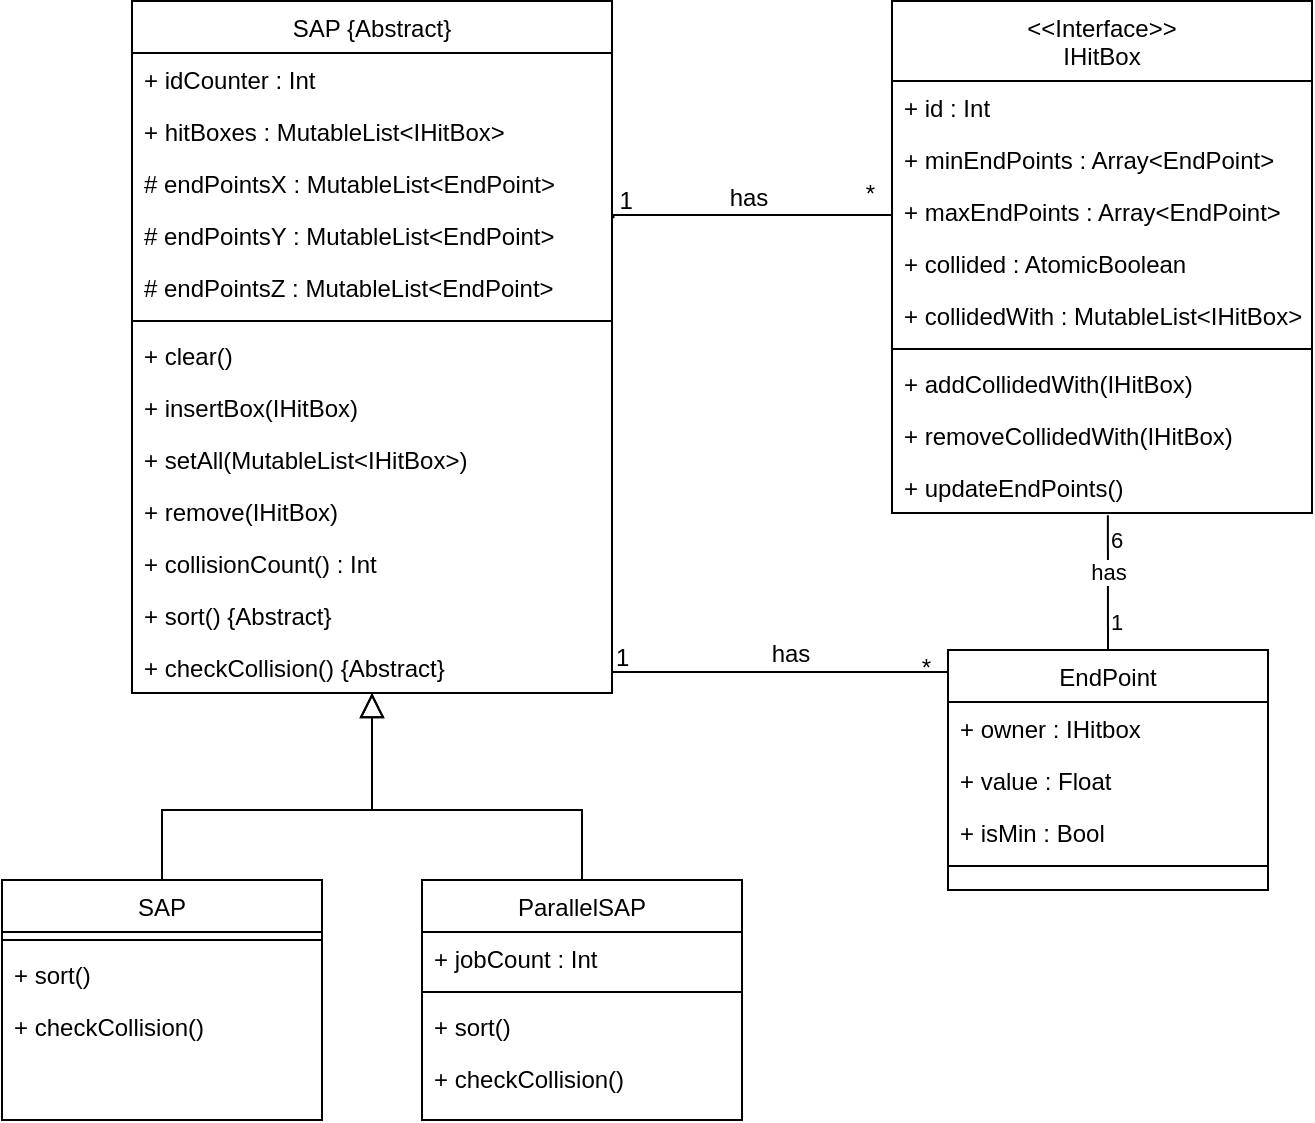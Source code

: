 <mxfile version="19.0.0" type="device"><diagram id="C5RBs43oDa-KdzZeNtuy" name="Page-1"><mxGraphModel dx="778" dy="644" grid="1" gridSize="10" guides="1" tooltips="1" connect="1" arrows="1" fold="1" page="1" pageScale="1" pageWidth="827" pageHeight="1169" math="0" shadow="0"><root><mxCell id="WIyWlLk6GJQsqaUBKTNV-0"/><mxCell id="WIyWlLk6GJQsqaUBKTNV-1" parent="WIyWlLk6GJQsqaUBKTNV-0"/><mxCell id="zkfFHV4jXpPFQw0GAbJ--0" value="SAP {Abstract}" style="swimlane;fontStyle=0;align=center;verticalAlign=top;childLayout=stackLayout;horizontal=1;startSize=26;horizontalStack=0;resizeParent=1;resizeLast=0;collapsible=1;marginBottom=0;rounded=0;shadow=0;strokeWidth=1;fillColor=none;" parent="WIyWlLk6GJQsqaUBKTNV-1" vertex="1"><mxGeometry x="151" y="85.5" width="240" height="346" as="geometry"><mxRectangle x="230" y="140" width="160" height="26" as="alternateBounds"/></mxGeometry></mxCell><mxCell id="AX1-jLaAOZf6ZSq2BF3v-8" value="+ idCounter : Int" style="text;strokeColor=none;fillColor=none;align=left;verticalAlign=top;spacingLeft=4;spacingRight=4;overflow=hidden;rotatable=0;points=[[0,0.5],[1,0.5]];portConstraint=eastwest;" parent="zkfFHV4jXpPFQw0GAbJ--0" vertex="1"><mxGeometry y="26" width="240" height="26" as="geometry"/></mxCell><mxCell id="AX1-jLaAOZf6ZSq2BF3v-9" value="+ hitBoxes : MutableList&lt;IHitBox&gt;" style="text;strokeColor=none;fillColor=none;align=left;verticalAlign=top;spacingLeft=4;spacingRight=4;overflow=hidden;rotatable=0;points=[[0,0.5],[1,0.5]];portConstraint=eastwest;" parent="zkfFHV4jXpPFQw0GAbJ--0" vertex="1"><mxGeometry y="52" width="240" height="26" as="geometry"/></mxCell><mxCell id="AX1-jLaAOZf6ZSq2BF3v-10" value="# endPointsX : MutableList&lt;EndPoint&gt;" style="text;strokeColor=none;fillColor=none;align=left;verticalAlign=top;spacingLeft=4;spacingRight=4;overflow=hidden;rotatable=0;points=[[0,0.5],[1,0.5]];portConstraint=eastwest;" parent="zkfFHV4jXpPFQw0GAbJ--0" vertex="1"><mxGeometry y="78" width="240" height="26" as="geometry"/></mxCell><mxCell id="AX1-jLaAOZf6ZSq2BF3v-11" value="# endPointsY : MutableList&lt;EndPoint&gt;" style="text;strokeColor=none;fillColor=none;align=left;verticalAlign=top;spacingLeft=4;spacingRight=4;overflow=hidden;rotatable=0;points=[[0,0.5],[1,0.5]];portConstraint=eastwest;" parent="zkfFHV4jXpPFQw0GAbJ--0" vertex="1"><mxGeometry y="104" width="240" height="26" as="geometry"/></mxCell><mxCell id="AX1-jLaAOZf6ZSq2BF3v-12" value="# endPointsZ : MutableList&lt;EndPoint&gt;" style="text;strokeColor=none;fillColor=none;align=left;verticalAlign=top;spacingLeft=4;spacingRight=4;overflow=hidden;rotatable=0;points=[[0,0.5],[1,0.5]];portConstraint=eastwest;" parent="zkfFHV4jXpPFQw0GAbJ--0" vertex="1"><mxGeometry y="130" width="240" height="26" as="geometry"/></mxCell><mxCell id="zkfFHV4jXpPFQw0GAbJ--4" value="" style="line;html=1;strokeWidth=1;align=left;verticalAlign=middle;spacingTop=-1;spacingLeft=3;spacingRight=3;rotatable=0;labelPosition=right;points=[];portConstraint=eastwest;" parent="zkfFHV4jXpPFQw0GAbJ--0" vertex="1"><mxGeometry y="156" width="240" height="8" as="geometry"/></mxCell><mxCell id="AX1-jLaAOZf6ZSq2BF3v-13" value="+ clear()" style="text;strokeColor=none;fillColor=none;align=left;verticalAlign=top;spacingLeft=4;spacingRight=4;overflow=hidden;rotatable=0;points=[[0,0.5],[1,0.5]];portConstraint=eastwest;" parent="zkfFHV4jXpPFQw0GAbJ--0" vertex="1"><mxGeometry y="164" width="240" height="26" as="geometry"/></mxCell><mxCell id="AX1-jLaAOZf6ZSq2BF3v-14" value="+ insertBox(IHitBox)" style="text;strokeColor=none;fillColor=none;align=left;verticalAlign=top;spacingLeft=4;spacingRight=4;overflow=hidden;rotatable=0;points=[[0,0.5],[1,0.5]];portConstraint=eastwest;" parent="zkfFHV4jXpPFQw0GAbJ--0" vertex="1"><mxGeometry y="190" width="240" height="26" as="geometry"/></mxCell><mxCell id="AX1-jLaAOZf6ZSq2BF3v-15" value="+ setAll(MutableList&lt;IHitBox&gt;)" style="text;strokeColor=none;fillColor=none;align=left;verticalAlign=top;spacingLeft=4;spacingRight=4;overflow=hidden;rotatable=0;points=[[0,0.5],[1,0.5]];portConstraint=eastwest;" parent="zkfFHV4jXpPFQw0GAbJ--0" vertex="1"><mxGeometry y="216" width="240" height="26" as="geometry"/></mxCell><mxCell id="AX1-jLaAOZf6ZSq2BF3v-18" value="+ remove(IHitBox)" style="text;strokeColor=none;fillColor=none;align=left;verticalAlign=top;spacingLeft=4;spacingRight=4;overflow=hidden;rotatable=0;points=[[0,0.5],[1,0.5]];portConstraint=eastwest;" parent="zkfFHV4jXpPFQw0GAbJ--0" vertex="1"><mxGeometry y="242" width="240" height="26" as="geometry"/></mxCell><mxCell id="AX1-jLaAOZf6ZSq2BF3v-19" value="+ collisionCount() : Int" style="text;strokeColor=none;fillColor=none;align=left;verticalAlign=top;spacingLeft=4;spacingRight=4;overflow=hidden;rotatable=0;points=[[0,0.5],[1,0.5]];portConstraint=eastwest;" parent="zkfFHV4jXpPFQw0GAbJ--0" vertex="1"><mxGeometry y="268" width="240" height="26" as="geometry"/></mxCell><mxCell id="AX1-jLaAOZf6ZSq2BF3v-17" value="+ sort() {Abstract}" style="text;strokeColor=none;fillColor=none;align=left;verticalAlign=top;spacingLeft=4;spacingRight=4;overflow=hidden;rotatable=0;points=[[0,0.5],[1,0.5]];portConstraint=eastwest;" parent="zkfFHV4jXpPFQw0GAbJ--0" vertex="1"><mxGeometry y="294" width="240" height="26" as="geometry"/></mxCell><mxCell id="AX1-jLaAOZf6ZSq2BF3v-16" value="+ checkCollision() {Abstract}" style="text;strokeColor=none;fillColor=none;align=left;verticalAlign=top;spacingLeft=4;spacingRight=4;overflow=hidden;rotatable=0;points=[[0,0.5],[1,0.5]];portConstraint=eastwest;" parent="zkfFHV4jXpPFQw0GAbJ--0" vertex="1"><mxGeometry y="320" width="240" height="26" as="geometry"/></mxCell><mxCell id="zkfFHV4jXpPFQw0GAbJ--6" value="SAP" style="swimlane;fontStyle=0;align=center;verticalAlign=top;childLayout=stackLayout;horizontal=1;startSize=26;horizontalStack=0;resizeParent=1;resizeLast=0;collapsible=1;marginBottom=0;rounded=0;shadow=0;strokeWidth=1;fillColor=none;" parent="WIyWlLk6GJQsqaUBKTNV-1" vertex="1"><mxGeometry x="86" y="525" width="160" height="120" as="geometry"><mxRectangle x="130" y="380" width="160" height="26" as="alternateBounds"/></mxGeometry></mxCell><mxCell id="zkfFHV4jXpPFQw0GAbJ--9" value="" style="line;html=1;strokeWidth=1;align=left;verticalAlign=middle;spacingTop=-1;spacingLeft=3;spacingRight=3;rotatable=0;labelPosition=right;points=[];portConstraint=eastwest;" parent="zkfFHV4jXpPFQw0GAbJ--6" vertex="1"><mxGeometry y="26" width="160" height="8" as="geometry"/></mxCell><mxCell id="AX1-jLaAOZf6ZSq2BF3v-5" value="+ sort()" style="text;strokeColor=none;fillColor=none;align=left;verticalAlign=top;spacingLeft=4;spacingRight=4;overflow=hidden;rotatable=0;points=[[0,0.5],[1,0.5]];portConstraint=eastwest;" parent="zkfFHV4jXpPFQw0GAbJ--6" vertex="1"><mxGeometry y="34" width="160" height="26" as="geometry"/></mxCell><mxCell id="AX1-jLaAOZf6ZSq2BF3v-6" value="+ checkCollision()" style="text;strokeColor=none;fillColor=none;align=left;verticalAlign=top;spacingLeft=4;spacingRight=4;overflow=hidden;rotatable=0;points=[[0,0.5],[1,0.5]];portConstraint=eastwest;" parent="zkfFHV4jXpPFQw0GAbJ--6" vertex="1"><mxGeometry y="60" width="160" height="26" as="geometry"/></mxCell><mxCell id="zkfFHV4jXpPFQw0GAbJ--12" value="" style="endArrow=block;endSize=10;endFill=0;shadow=0;strokeWidth=1;rounded=0;edgeStyle=elbowEdgeStyle;elbow=vertical;" parent="WIyWlLk6GJQsqaUBKTNV-1" source="zkfFHV4jXpPFQw0GAbJ--6" target="zkfFHV4jXpPFQw0GAbJ--0" edge="1"><mxGeometry width="160" relative="1" as="geometry"><mxPoint x="171" y="203" as="sourcePoint"/><mxPoint x="171" y="203" as="targetPoint"/><Array as="points"><mxPoint x="271" y="490"/></Array></mxGeometry></mxCell><mxCell id="zkfFHV4jXpPFQw0GAbJ--13" value="ParallelSAP" style="swimlane;fontStyle=0;align=center;verticalAlign=top;childLayout=stackLayout;horizontal=1;startSize=26;horizontalStack=0;resizeParent=1;resizeLast=0;collapsible=1;marginBottom=0;rounded=0;shadow=0;strokeWidth=1;fillColor=none;" parent="WIyWlLk6GJQsqaUBKTNV-1" vertex="1"><mxGeometry x="296" y="525" width="160" height="120" as="geometry"><mxRectangle x="340" y="380" width="170" height="26" as="alternateBounds"/></mxGeometry></mxCell><mxCell id="zkfFHV4jXpPFQw0GAbJ--14" value="+ jobCount : Int" style="text;align=left;verticalAlign=top;spacingLeft=4;spacingRight=4;overflow=hidden;rotatable=0;points=[[0,0.5],[1,0.5]];portConstraint=eastwest;" parent="zkfFHV4jXpPFQw0GAbJ--13" vertex="1"><mxGeometry y="26" width="160" height="26" as="geometry"/></mxCell><mxCell id="zkfFHV4jXpPFQw0GAbJ--15" value="" style="line;html=1;strokeWidth=1;align=left;verticalAlign=middle;spacingTop=-1;spacingLeft=3;spacingRight=3;rotatable=0;labelPosition=right;points=[];portConstraint=eastwest;" parent="zkfFHV4jXpPFQw0GAbJ--13" vertex="1"><mxGeometry y="52" width="160" height="8" as="geometry"/></mxCell><mxCell id="AX1-jLaAOZf6ZSq2BF3v-0" value="+ sort()" style="text;strokeColor=none;fillColor=none;align=left;verticalAlign=top;spacingLeft=4;spacingRight=4;overflow=hidden;rotatable=0;points=[[0,0.5],[1,0.5]];portConstraint=eastwest;" parent="zkfFHV4jXpPFQw0GAbJ--13" vertex="1"><mxGeometry y="60" width="160" height="26" as="geometry"/></mxCell><mxCell id="AX1-jLaAOZf6ZSq2BF3v-2" value="+ checkCollision()" style="text;strokeColor=none;fillColor=none;align=left;verticalAlign=top;spacingLeft=4;spacingRight=4;overflow=hidden;rotatable=0;points=[[0,0.5],[1,0.5]];portConstraint=eastwest;" parent="zkfFHV4jXpPFQw0GAbJ--13" vertex="1"><mxGeometry y="86" width="160" height="26" as="geometry"/></mxCell><mxCell id="zkfFHV4jXpPFQw0GAbJ--16" value="" style="endArrow=block;endSize=10;endFill=0;shadow=0;strokeWidth=1;rounded=0;edgeStyle=elbowEdgeStyle;elbow=vertical;" parent="WIyWlLk6GJQsqaUBKTNV-1" source="zkfFHV4jXpPFQw0GAbJ--13" target="zkfFHV4jXpPFQw0GAbJ--0" edge="1"><mxGeometry width="160" relative="1" as="geometry"><mxPoint x="181" y="373" as="sourcePoint"/><mxPoint x="281" y="271" as="targetPoint"/><Array as="points"><mxPoint x="271" y="490"/><mxPoint x="271" y="490"/><mxPoint x="271" y="490"/></Array></mxGeometry></mxCell><mxCell id="zkfFHV4jXpPFQw0GAbJ--17" value="EndPoint" style="swimlane;fontStyle=0;align=center;verticalAlign=top;childLayout=stackLayout;horizontal=1;startSize=26;horizontalStack=0;resizeParent=1;resizeLast=0;collapsible=1;marginBottom=0;rounded=0;shadow=0;strokeWidth=1;strokeColor=default;fillColor=none;" parent="WIyWlLk6GJQsqaUBKTNV-1" vertex="1"><mxGeometry x="559" y="410" width="160" height="120" as="geometry"><mxRectangle x="550" y="140" width="160" height="26" as="alternateBounds"/></mxGeometry></mxCell><mxCell id="AX1-jLaAOZf6ZSq2BF3v-20" value="+ owner : IHitbox" style="text;strokeColor=none;fillColor=none;align=left;verticalAlign=top;spacingLeft=4;spacingRight=4;overflow=hidden;rotatable=0;points=[[0,0.5],[1,0.5]];portConstraint=eastwest;" parent="zkfFHV4jXpPFQw0GAbJ--17" vertex="1"><mxGeometry y="26" width="160" height="26" as="geometry"/></mxCell><mxCell id="AX1-jLaAOZf6ZSq2BF3v-21" value="+ value : Float" style="text;strokeColor=none;fillColor=none;align=left;verticalAlign=top;spacingLeft=4;spacingRight=4;overflow=hidden;rotatable=0;points=[[0,0.5],[1,0.5]];portConstraint=eastwest;" parent="zkfFHV4jXpPFQw0GAbJ--17" vertex="1"><mxGeometry y="52" width="160" height="26" as="geometry"/></mxCell><mxCell id="AX1-jLaAOZf6ZSq2BF3v-22" value="+ isMin : Bool" style="text;strokeColor=none;fillColor=none;align=left;verticalAlign=top;spacingLeft=4;spacingRight=4;overflow=hidden;rotatable=0;points=[[0,0.5],[1,0.5]];portConstraint=eastwest;" parent="zkfFHV4jXpPFQw0GAbJ--17" vertex="1"><mxGeometry y="78" width="160" height="26" as="geometry"/></mxCell><mxCell id="zkfFHV4jXpPFQw0GAbJ--23" value="" style="line;html=1;strokeWidth=1;align=left;verticalAlign=middle;spacingTop=-1;spacingLeft=3;spacingRight=3;rotatable=0;labelPosition=right;points=[];portConstraint=eastwest;" parent="zkfFHV4jXpPFQw0GAbJ--17" vertex="1"><mxGeometry y="104" width="160" height="8" as="geometry"/></mxCell><mxCell id="zkfFHV4jXpPFQw0GAbJ--26" value="" style="endArrow=none;shadow=0;strokeWidth=1;rounded=0;endFill=0;edgeStyle=elbowEdgeStyle;elbow=vertical;entryX=0;entryY=0.111;entryDx=0;entryDy=0;exitX=1;exitY=0.5;exitDx=0;exitDy=0;entryPerimeter=0;" parent="WIyWlLk6GJQsqaUBKTNV-1" source="AX1-jLaAOZf6ZSq2BF3v-16" target="zkfFHV4jXpPFQw0GAbJ--17" edge="1"><mxGeometry x="0.5" y="41" relative="1" as="geometry"><mxPoint x="391" y="412" as="sourcePoint"/><mxPoint x="531" y="412" as="targetPoint"/><mxPoint x="-40" y="32" as="offset"/></mxGeometry></mxCell><mxCell id="zkfFHV4jXpPFQw0GAbJ--27" value="1" style="resizable=0;align=left;verticalAlign=bottom;labelBackgroundColor=none;fontSize=12;" parent="zkfFHV4jXpPFQw0GAbJ--26" connectable="0" vertex="1"><mxGeometry x="-1" relative="1" as="geometry"><mxPoint y="4" as="offset"/></mxGeometry></mxCell><mxCell id="zkfFHV4jXpPFQw0GAbJ--28" value="*" style="resizable=0;align=right;verticalAlign=bottom;labelBackgroundColor=none;fontSize=12;" parent="zkfFHV4jXpPFQw0GAbJ--26" connectable="0" vertex="1"><mxGeometry x="1" relative="1" as="geometry"><mxPoint x="-7" y="4" as="offset"/></mxGeometry></mxCell><mxCell id="zkfFHV4jXpPFQw0GAbJ--29" value="has" style="text;html=1;resizable=0;points=[];;align=center;verticalAlign=middle;labelBackgroundColor=none;rounded=0;shadow=0;strokeWidth=1;fontSize=12;" parent="zkfFHV4jXpPFQw0GAbJ--26" vertex="1" connectable="0"><mxGeometry x="0.5" y="49" relative="1" as="geometry"><mxPoint x="-38" y="40" as="offset"/></mxGeometry></mxCell><mxCell id="AX1-jLaAOZf6ZSq2BF3v-23" value="&lt;&lt;Interface&gt;&gt;&#10;IHitBox" style="swimlane;fontStyle=0;align=center;verticalAlign=top;childLayout=stackLayout;horizontal=1;startSize=40;horizontalStack=0;resizeParent=1;resizeLast=0;collapsible=1;marginBottom=0;rounded=0;shadow=0;strokeWidth=1;fillColor=none;" parent="WIyWlLk6GJQsqaUBKTNV-1" vertex="1"><mxGeometry x="531" y="85.5" width="210" height="256" as="geometry"><mxRectangle x="550" y="140" width="160" height="26" as="alternateBounds"/></mxGeometry></mxCell><mxCell id="AX1-jLaAOZf6ZSq2BF3v-26" value="+ id : Int" style="text;strokeColor=none;fillColor=none;align=left;verticalAlign=top;spacingLeft=4;spacingRight=4;overflow=hidden;rotatable=0;points=[[0,0.5],[1,0.5]];portConstraint=eastwest;" parent="AX1-jLaAOZf6ZSq2BF3v-23" vertex="1"><mxGeometry y="40" width="210" height="26" as="geometry"/></mxCell><mxCell id="AX1-jLaAOZf6ZSq2BF3v-35" value="+ minEndPoints : Array&lt;EndPoint&gt;" style="text;strokeColor=none;fillColor=none;align=left;verticalAlign=top;spacingLeft=4;spacingRight=4;overflow=hidden;rotatable=0;points=[[0,0.5],[1,0.5]];portConstraint=eastwest;" parent="AX1-jLaAOZf6ZSq2BF3v-23" vertex="1"><mxGeometry y="66" width="210" height="26" as="geometry"/></mxCell><mxCell id="AX1-jLaAOZf6ZSq2BF3v-36" value="+ maxEndPoints : Array&lt;EndPoint&gt;" style="text;strokeColor=none;fillColor=none;align=left;verticalAlign=top;spacingLeft=4;spacingRight=4;overflow=hidden;rotatable=0;points=[[0,0.5],[1,0.5]];portConstraint=eastwest;" parent="AX1-jLaAOZf6ZSq2BF3v-23" vertex="1"><mxGeometry y="92" width="210" height="26" as="geometry"/></mxCell><mxCell id="AX1-jLaAOZf6ZSq2BF3v-38" value="+ collided : AtomicBoolean" style="text;strokeColor=none;fillColor=none;align=left;verticalAlign=top;spacingLeft=4;spacingRight=4;overflow=hidden;rotatable=0;points=[[0,0.5],[1,0.5]];portConstraint=eastwest;" parent="AX1-jLaAOZf6ZSq2BF3v-23" vertex="1"><mxGeometry y="118" width="210" height="26" as="geometry"/></mxCell><mxCell id="AX1-jLaAOZf6ZSq2BF3v-39" value="+ collidedWith : MutableList&lt;IHitBox&gt;" style="text;strokeColor=none;fillColor=none;align=left;verticalAlign=top;spacingLeft=4;spacingRight=4;overflow=hidden;rotatable=0;points=[[0,0.5],[1,0.5]];portConstraint=eastwest;" parent="AX1-jLaAOZf6ZSq2BF3v-23" vertex="1"><mxGeometry y="144" width="210" height="26" as="geometry"/></mxCell><mxCell id="AX1-jLaAOZf6ZSq2BF3v-27" value="" style="line;html=1;strokeWidth=1;align=left;verticalAlign=middle;spacingTop=-1;spacingLeft=3;spacingRight=3;rotatable=0;labelPosition=right;points=[];portConstraint=eastwest;" parent="AX1-jLaAOZf6ZSq2BF3v-23" vertex="1"><mxGeometry y="170" width="210" height="8" as="geometry"/></mxCell><mxCell id="AX1-jLaAOZf6ZSq2BF3v-40" value="+ addCollidedWith(IHitBox)" style="text;strokeColor=none;fillColor=none;align=left;verticalAlign=top;spacingLeft=4;spacingRight=4;overflow=hidden;rotatable=0;points=[[0,0.5],[1,0.5]];portConstraint=eastwest;" parent="AX1-jLaAOZf6ZSq2BF3v-23" vertex="1"><mxGeometry y="178" width="210" height="26" as="geometry"/></mxCell><mxCell id="AX1-jLaAOZf6ZSq2BF3v-41" value="+ removeCollidedWith(IHitBox)" style="text;strokeColor=none;fillColor=none;align=left;verticalAlign=top;spacingLeft=4;spacingRight=4;overflow=hidden;rotatable=0;points=[[0,0.5],[1,0.5]];portConstraint=eastwest;" parent="AX1-jLaAOZf6ZSq2BF3v-23" vertex="1"><mxGeometry y="204" width="210" height="26" as="geometry"/></mxCell><mxCell id="AX1-jLaAOZf6ZSq2BF3v-42" value="+ updateEndPoints()" style="text;strokeColor=none;fillColor=none;align=left;verticalAlign=top;spacingLeft=4;spacingRight=4;overflow=hidden;rotatable=0;points=[[0,0.5],[1,0.5]];portConstraint=eastwest;" parent="AX1-jLaAOZf6ZSq2BF3v-23" vertex="1"><mxGeometry y="230" width="210" height="26" as="geometry"/></mxCell><mxCell id="AX1-jLaAOZf6ZSq2BF3v-28" value="" style="endArrow=none;shadow=0;strokeWidth=1;rounded=0;endFill=0;edgeStyle=elbowEdgeStyle;elbow=vertical;entryX=0;entryY=0.5;entryDx=0;entryDy=0;exitX=1.003;exitY=0.179;exitDx=0;exitDy=0;exitPerimeter=0;" parent="WIyWlLk6GJQsqaUBKTNV-1" source="AX1-jLaAOZf6ZSq2BF3v-11" target="AX1-jLaAOZf6ZSq2BF3v-36" edge="1"><mxGeometry x="0.5" y="41" relative="1" as="geometry"><mxPoint x="391" y="178.5" as="sourcePoint"/><mxPoint x="531" y="201" as="targetPoint"/><mxPoint x="-40" y="32" as="offset"/></mxGeometry></mxCell><mxCell id="AX1-jLaAOZf6ZSq2BF3v-29" value="1" style="resizable=0;align=left;verticalAlign=bottom;labelBackgroundColor=none;fontSize=12;" parent="AX1-jLaAOZf6ZSq2BF3v-28" connectable="0" vertex="1"><mxGeometry x="-1" relative="1" as="geometry"><mxPoint x="1" as="offset"/></mxGeometry></mxCell><mxCell id="AX1-jLaAOZf6ZSq2BF3v-30" value="*" style="resizable=0;align=right;verticalAlign=bottom;labelBackgroundColor=none;fontSize=12;" parent="AX1-jLaAOZf6ZSq2BF3v-28" connectable="0" vertex="1"><mxGeometry x="1" relative="1" as="geometry"><mxPoint x="-7" as="offset"/></mxGeometry></mxCell><mxCell id="AX1-jLaAOZf6ZSq2BF3v-31" value="has" style="text;html=1;resizable=0;points=[];;align=center;verticalAlign=middle;labelBackgroundColor=none;rounded=0;shadow=0;strokeWidth=1;fontSize=12;" parent="AX1-jLaAOZf6ZSq2BF3v-28" vertex="1" connectable="0"><mxGeometry x="0.5" y="49" relative="1" as="geometry"><mxPoint x="-38" y="40" as="offset"/></mxGeometry></mxCell><mxCell id="AX1-jLaAOZf6ZSq2BF3v-45" value="" style="endArrow=none;html=1;rounded=0;exitX=0.5;exitY=0;exitDx=0;exitDy=0;entryX=0.514;entryY=1.042;entryDx=0;entryDy=0;entryPerimeter=0;" parent="WIyWlLk6GJQsqaUBKTNV-1" source="zkfFHV4jXpPFQw0GAbJ--17" target="AX1-jLaAOZf6ZSq2BF3v-42" edge="1"><mxGeometry width="50" height="50" relative="1" as="geometry"><mxPoint x="681" y="430" as="sourcePoint"/><mxPoint x="639" y="370" as="targetPoint"/></mxGeometry></mxCell><mxCell id="AX1-jLaAOZf6ZSq2BF3v-46" value="6" style="edgeLabel;html=1;align=center;verticalAlign=middle;resizable=0;points=[];labelBackgroundColor=none;" parent="AX1-jLaAOZf6ZSq2BF3v-45" vertex="1" connectable="0"><mxGeometry x="0.524" y="-1" relative="1" as="geometry"><mxPoint x="3" y="-4" as="offset"/></mxGeometry></mxCell><mxCell id="AX1-jLaAOZf6ZSq2BF3v-47" value="1" style="edgeLabel;html=1;align=center;verticalAlign=middle;resizable=0;points=[];labelBackgroundColor=none;" parent="AX1-jLaAOZf6ZSq2BF3v-45" vertex="1" connectable="0"><mxGeometry x="-0.51" y="1" relative="1" as="geometry"><mxPoint x="5" y="2" as="offset"/></mxGeometry></mxCell><mxCell id="AX1-jLaAOZf6ZSq2BF3v-48" value="has" style="edgeLabel;html=1;align=center;verticalAlign=middle;resizable=0;points=[];labelBackgroundColor=default;" parent="AX1-jLaAOZf6ZSq2BF3v-45" vertex="1" connectable="0"><mxGeometry x="0.25" relative="1" as="geometry"><mxPoint y="3" as="offset"/></mxGeometry></mxCell></root></mxGraphModel></diagram></mxfile>